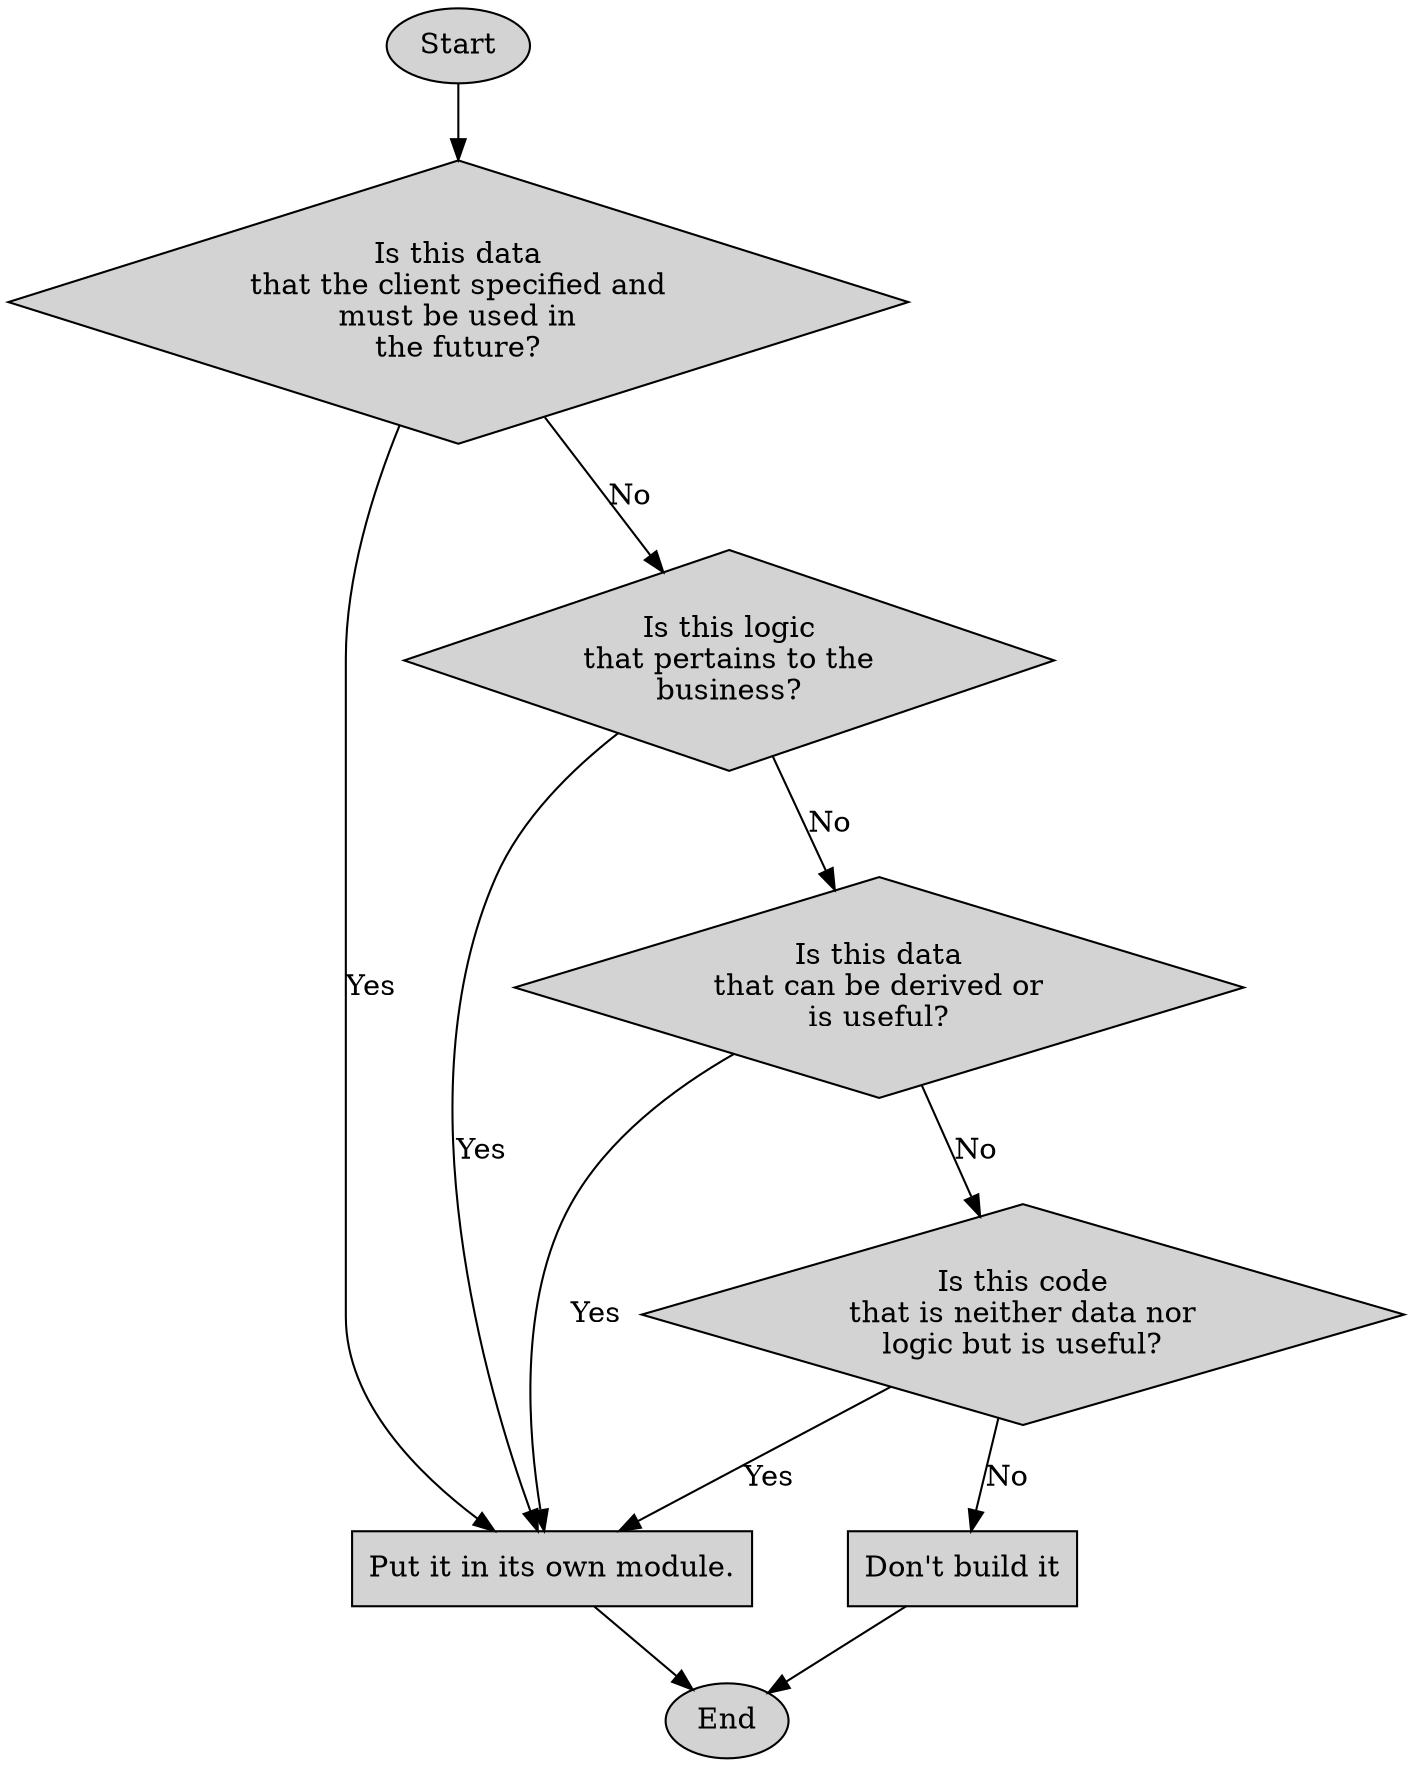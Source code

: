 digraph G {
0 [label="Start", shape="ellipse", style="filled"];
1 [label="Is this data\nthat the client specified and\nmust be used in\nthe future?", shape="diamond", style="filled"];
2 [label="Put it in its own module.", shape="box", style="filled"];
3 [label="Is this logic\nthat pertains to the\nbusiness?", shape="diamond", style="filled"];
4 [label="Is this data\nthat can be derived or\nis useful?", shape="diamond", style="filled"];
5 [label="Is this code\nthat is neither data nor\nlogic but is useful?", shape="diamond", style="filled"];
6 [label="Don't build it", shape="box", style="filled"];
7 [label="End", shape="ellipse", style="filled"];
0->1;
1->2[label="Yes"];
1->3[label="No"];
3->4[label="No"];
3->2[label="Yes"];
4->5[label="No"];
4->2[label="Yes"];
6->7;
2->7;
5->6[label="No"];
5->2[label="Yes"];
}
